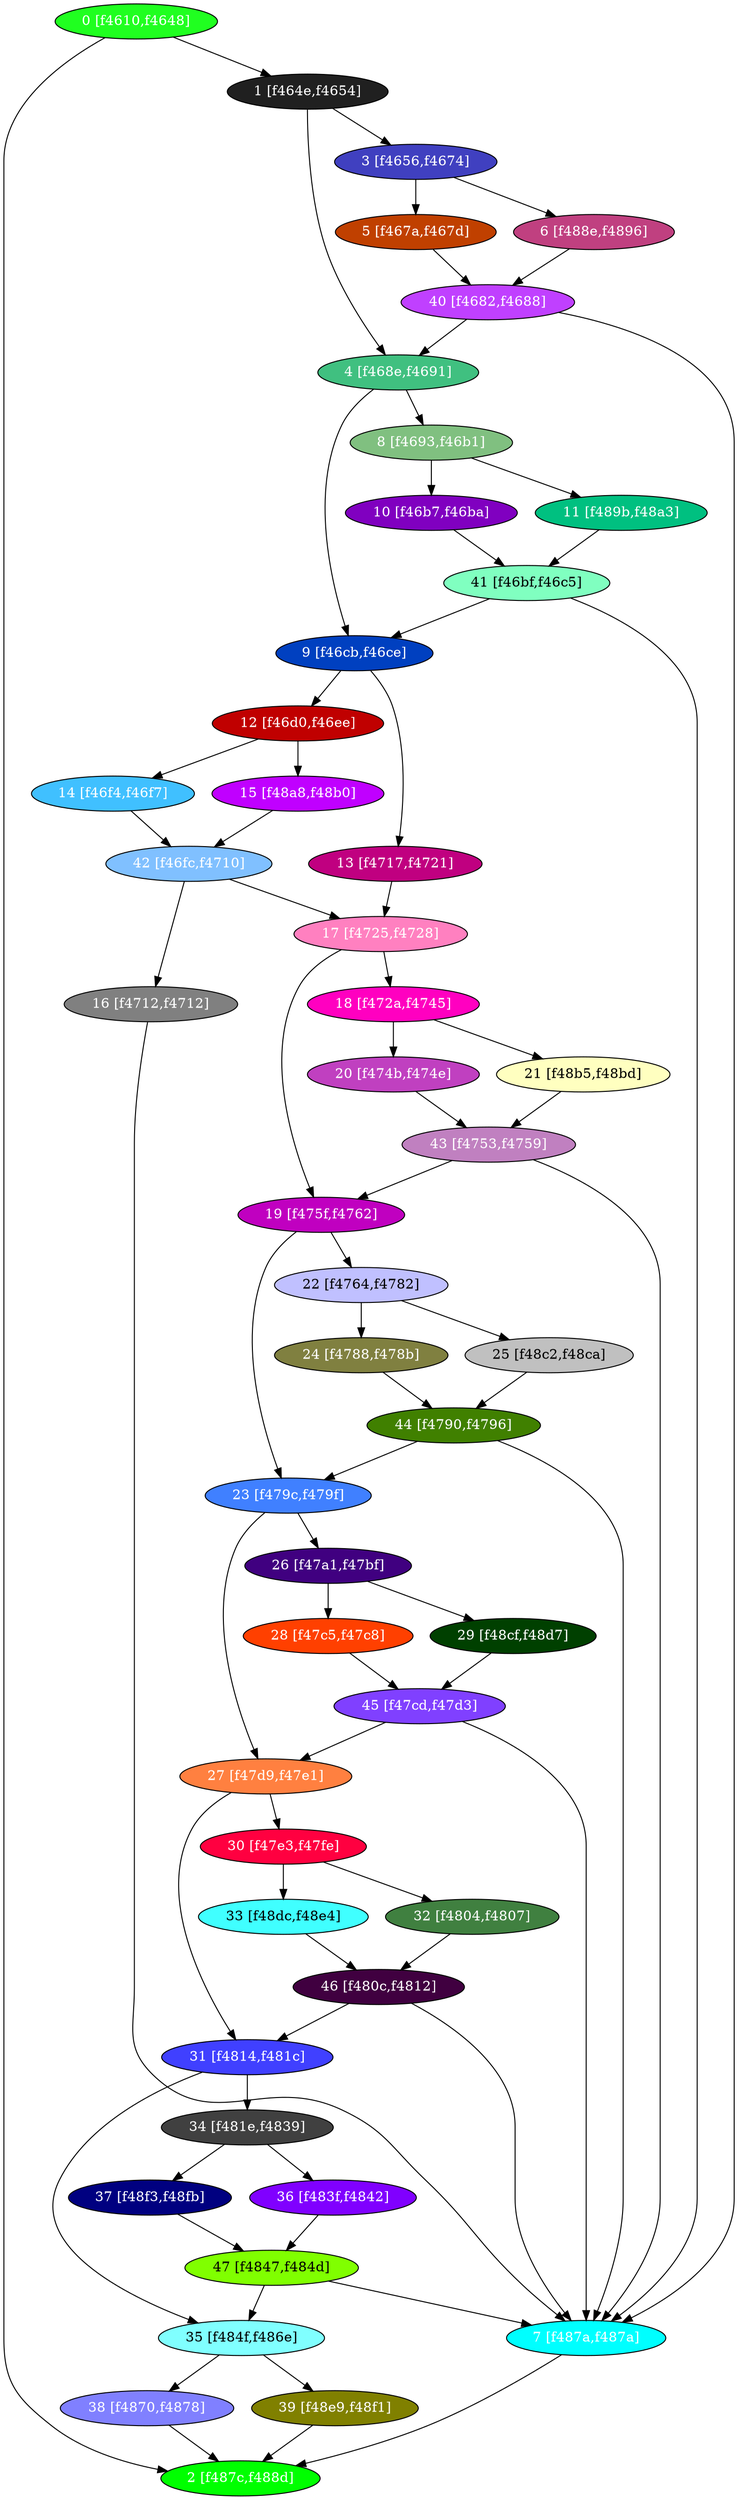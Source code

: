 diGraph libnss3{
	libnss3_0  [style=filled fillcolor="#20FF20" fontcolor="#ffffff" shape=oval label="0 [f4610,f4648]"]
	libnss3_1  [style=filled fillcolor="#202020" fontcolor="#ffffff" shape=oval label="1 [f464e,f4654]"]
	libnss3_2  [style=filled fillcolor="#00FF00" fontcolor="#ffffff" shape=oval label="2 [f487c,f488d]"]
	libnss3_3  [style=filled fillcolor="#4040C0" fontcolor="#ffffff" shape=oval label="3 [f4656,f4674]"]
	libnss3_4  [style=filled fillcolor="#40C080" fontcolor="#ffffff" shape=oval label="4 [f468e,f4691]"]
	libnss3_5  [style=filled fillcolor="#C04000" fontcolor="#ffffff" shape=oval label="5 [f467a,f467d]"]
	libnss3_6  [style=filled fillcolor="#C04080" fontcolor="#ffffff" shape=oval label="6 [f488e,f4896]"]
	libnss3_7  [style=filled fillcolor="#00FFFF" fontcolor="#ffffff" shape=oval label="7 [f487a,f487a]"]
	libnss3_8  [style=filled fillcolor="#80C080" fontcolor="#ffffff" shape=oval label="8 [f4693,f46b1]"]
	libnss3_9  [style=filled fillcolor="#0040C0" fontcolor="#ffffff" shape=oval label="9 [f46cb,f46ce]"]
	libnss3_a  [style=filled fillcolor="#8000C0" fontcolor="#ffffff" shape=oval label="10 [f46b7,f46ba]"]
	libnss3_b  [style=filled fillcolor="#00C080" fontcolor="#ffffff" shape=oval label="11 [f489b,f48a3]"]
	libnss3_c  [style=filled fillcolor="#C00000" fontcolor="#ffffff" shape=oval label="12 [f46d0,f46ee]"]
	libnss3_d  [style=filled fillcolor="#C00080" fontcolor="#ffffff" shape=oval label="13 [f4717,f4721]"]
	libnss3_e  [style=filled fillcolor="#40C0FF" fontcolor="#ffffff" shape=oval label="14 [f46f4,f46f7]"]
	libnss3_f  [style=filled fillcolor="#C000FF" fontcolor="#ffffff" shape=oval label="15 [f48a8,f48b0]"]
	libnss3_10  [style=filled fillcolor="#808080" fontcolor="#ffffff" shape=oval label="16 [f4712,f4712]"]
	libnss3_11  [style=filled fillcolor="#FF80C0" fontcolor="#ffffff" shape=oval label="17 [f4725,f4728]"]
	libnss3_12  [style=filled fillcolor="#FF00C0" fontcolor="#ffffff" shape=oval label="18 [f472a,f4745]"]
	libnss3_13  [style=filled fillcolor="#C000C0" fontcolor="#ffffff" shape=oval label="19 [f475f,f4762]"]
	libnss3_14  [style=filled fillcolor="#C040C0" fontcolor="#ffffff" shape=oval label="20 [f474b,f474e]"]
	libnss3_15  [style=filled fillcolor="#FFFFC0" fontcolor="#000000" shape=oval label="21 [f48b5,f48bd]"]
	libnss3_16  [style=filled fillcolor="#C0C0FF" fontcolor="#000000" shape=oval label="22 [f4764,f4782]"]
	libnss3_17  [style=filled fillcolor="#4080FF" fontcolor="#ffffff" shape=oval label="23 [f479c,f479f]"]
	libnss3_18  [style=filled fillcolor="#808040" fontcolor="#ffffff" shape=oval label="24 [f4788,f478b]"]
	libnss3_19  [style=filled fillcolor="#C0C0C0" fontcolor="#000000" shape=oval label="25 [f48c2,f48ca]"]
	libnss3_1a  [style=filled fillcolor="#400080" fontcolor="#ffffff" shape=oval label="26 [f47a1,f47bf]"]
	libnss3_1b  [style=filled fillcolor="#FF8040" fontcolor="#ffffff" shape=oval label="27 [f47d9,f47e1]"]
	libnss3_1c  [style=filled fillcolor="#FF4000" fontcolor="#ffffff" shape=oval label="28 [f47c5,f47c8]"]
	libnss3_1d  [style=filled fillcolor="#004000" fontcolor="#ffffff" shape=oval label="29 [f48cf,f48d7]"]
	libnss3_1e  [style=filled fillcolor="#FF0040" fontcolor="#ffffff" shape=oval label="30 [f47e3,f47fe]"]
	libnss3_1f  [style=filled fillcolor="#4040FF" fontcolor="#ffffff" shape=oval label="31 [f4814,f481c]"]
	libnss3_20  [style=filled fillcolor="#408040" fontcolor="#ffffff" shape=oval label="32 [f4804,f4807]"]
	libnss3_21  [style=filled fillcolor="#40FFFF" fontcolor="#000000" shape=oval label="33 [f48dc,f48e4]"]
	libnss3_22  [style=filled fillcolor="#404040" fontcolor="#ffffff" shape=oval label="34 [f481e,f4839]"]
	libnss3_23  [style=filled fillcolor="#80FFFF" fontcolor="#000000" shape=oval label="35 [f484f,f486e]"]
	libnss3_24  [style=filled fillcolor="#8000FF" fontcolor="#ffffff" shape=oval label="36 [f483f,f4842]"]
	libnss3_25  [style=filled fillcolor="#000080" fontcolor="#ffffff" shape=oval label="37 [f48f3,f48fb]"]
	libnss3_26  [style=filled fillcolor="#8080FF" fontcolor="#ffffff" shape=oval label="38 [f4870,f4878]"]
	libnss3_27  [style=filled fillcolor="#808000" fontcolor="#ffffff" shape=oval label="39 [f48e9,f48f1]"]
	libnss3_28  [style=filled fillcolor="#C040FF" fontcolor="#ffffff" shape=oval label="40 [f4682,f4688]"]
	libnss3_29  [style=filled fillcolor="#80FFC0" fontcolor="#000000" shape=oval label="41 [f46bf,f46c5]"]
	libnss3_2a  [style=filled fillcolor="#80C0FF" fontcolor="#ffffff" shape=oval label="42 [f46fc,f4710]"]
	libnss3_2b  [style=filled fillcolor="#C080C0" fontcolor="#ffffff" shape=oval label="43 [f4753,f4759]"]
	libnss3_2c  [style=filled fillcolor="#408000" fontcolor="#ffffff" shape=oval label="44 [f4790,f4796]"]
	libnss3_2d  [style=filled fillcolor="#8040FF" fontcolor="#ffffff" shape=oval label="45 [f47cd,f47d3]"]
	libnss3_2e  [style=filled fillcolor="#400040" fontcolor="#ffffff" shape=oval label="46 [f480c,f4812]"]
	libnss3_2f  [style=filled fillcolor="#80FF00" fontcolor="#000000" shape=oval label="47 [f4847,f484d]"]

	libnss3_0 -> libnss3_1
	libnss3_0 -> libnss3_2
	libnss3_1 -> libnss3_3
	libnss3_1 -> libnss3_4
	libnss3_3 -> libnss3_5
	libnss3_3 -> libnss3_6
	libnss3_4 -> libnss3_8
	libnss3_4 -> libnss3_9
	libnss3_5 -> libnss3_28
	libnss3_6 -> libnss3_28
	libnss3_7 -> libnss3_2
	libnss3_8 -> libnss3_a
	libnss3_8 -> libnss3_b
	libnss3_9 -> libnss3_c
	libnss3_9 -> libnss3_d
	libnss3_a -> libnss3_29
	libnss3_b -> libnss3_29
	libnss3_c -> libnss3_e
	libnss3_c -> libnss3_f
	libnss3_d -> libnss3_11
	libnss3_e -> libnss3_2a
	libnss3_f -> libnss3_2a
	libnss3_10 -> libnss3_7
	libnss3_11 -> libnss3_12
	libnss3_11 -> libnss3_13
	libnss3_12 -> libnss3_14
	libnss3_12 -> libnss3_15
	libnss3_13 -> libnss3_16
	libnss3_13 -> libnss3_17
	libnss3_14 -> libnss3_2b
	libnss3_15 -> libnss3_2b
	libnss3_16 -> libnss3_18
	libnss3_16 -> libnss3_19
	libnss3_17 -> libnss3_1a
	libnss3_17 -> libnss3_1b
	libnss3_18 -> libnss3_2c
	libnss3_19 -> libnss3_2c
	libnss3_1a -> libnss3_1c
	libnss3_1a -> libnss3_1d
	libnss3_1b -> libnss3_1e
	libnss3_1b -> libnss3_1f
	libnss3_1c -> libnss3_2d
	libnss3_1d -> libnss3_2d
	libnss3_1e -> libnss3_20
	libnss3_1e -> libnss3_21
	libnss3_1f -> libnss3_22
	libnss3_1f -> libnss3_23
	libnss3_20 -> libnss3_2e
	libnss3_21 -> libnss3_2e
	libnss3_22 -> libnss3_24
	libnss3_22 -> libnss3_25
	libnss3_23 -> libnss3_26
	libnss3_23 -> libnss3_27
	libnss3_24 -> libnss3_2f
	libnss3_25 -> libnss3_2f
	libnss3_26 -> libnss3_2
	libnss3_27 -> libnss3_2
	libnss3_28 -> libnss3_4
	libnss3_28 -> libnss3_7
	libnss3_29 -> libnss3_7
	libnss3_29 -> libnss3_9
	libnss3_2a -> libnss3_10
	libnss3_2a -> libnss3_11
	libnss3_2b -> libnss3_7
	libnss3_2b -> libnss3_13
	libnss3_2c -> libnss3_7
	libnss3_2c -> libnss3_17
	libnss3_2d -> libnss3_7
	libnss3_2d -> libnss3_1b
	libnss3_2e -> libnss3_7
	libnss3_2e -> libnss3_1f
	libnss3_2f -> libnss3_7
	libnss3_2f -> libnss3_23
}